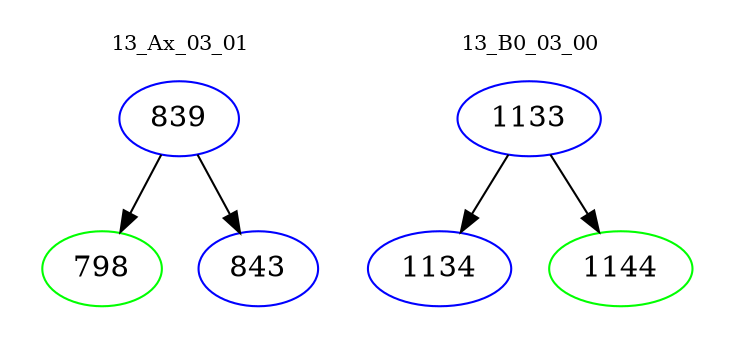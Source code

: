 digraph{
subgraph cluster_0 {
color = white
label = "13_Ax_03_01";
fontsize=10;
T0_839 [label="839", color="blue"]
T0_839 -> T0_798 [color="black"]
T0_798 [label="798", color="green"]
T0_839 -> T0_843 [color="black"]
T0_843 [label="843", color="blue"]
}
subgraph cluster_1 {
color = white
label = "13_B0_03_00";
fontsize=10;
T1_1133 [label="1133", color="blue"]
T1_1133 -> T1_1134 [color="black"]
T1_1134 [label="1134", color="blue"]
T1_1133 -> T1_1144 [color="black"]
T1_1144 [label="1144", color="green"]
}
}
